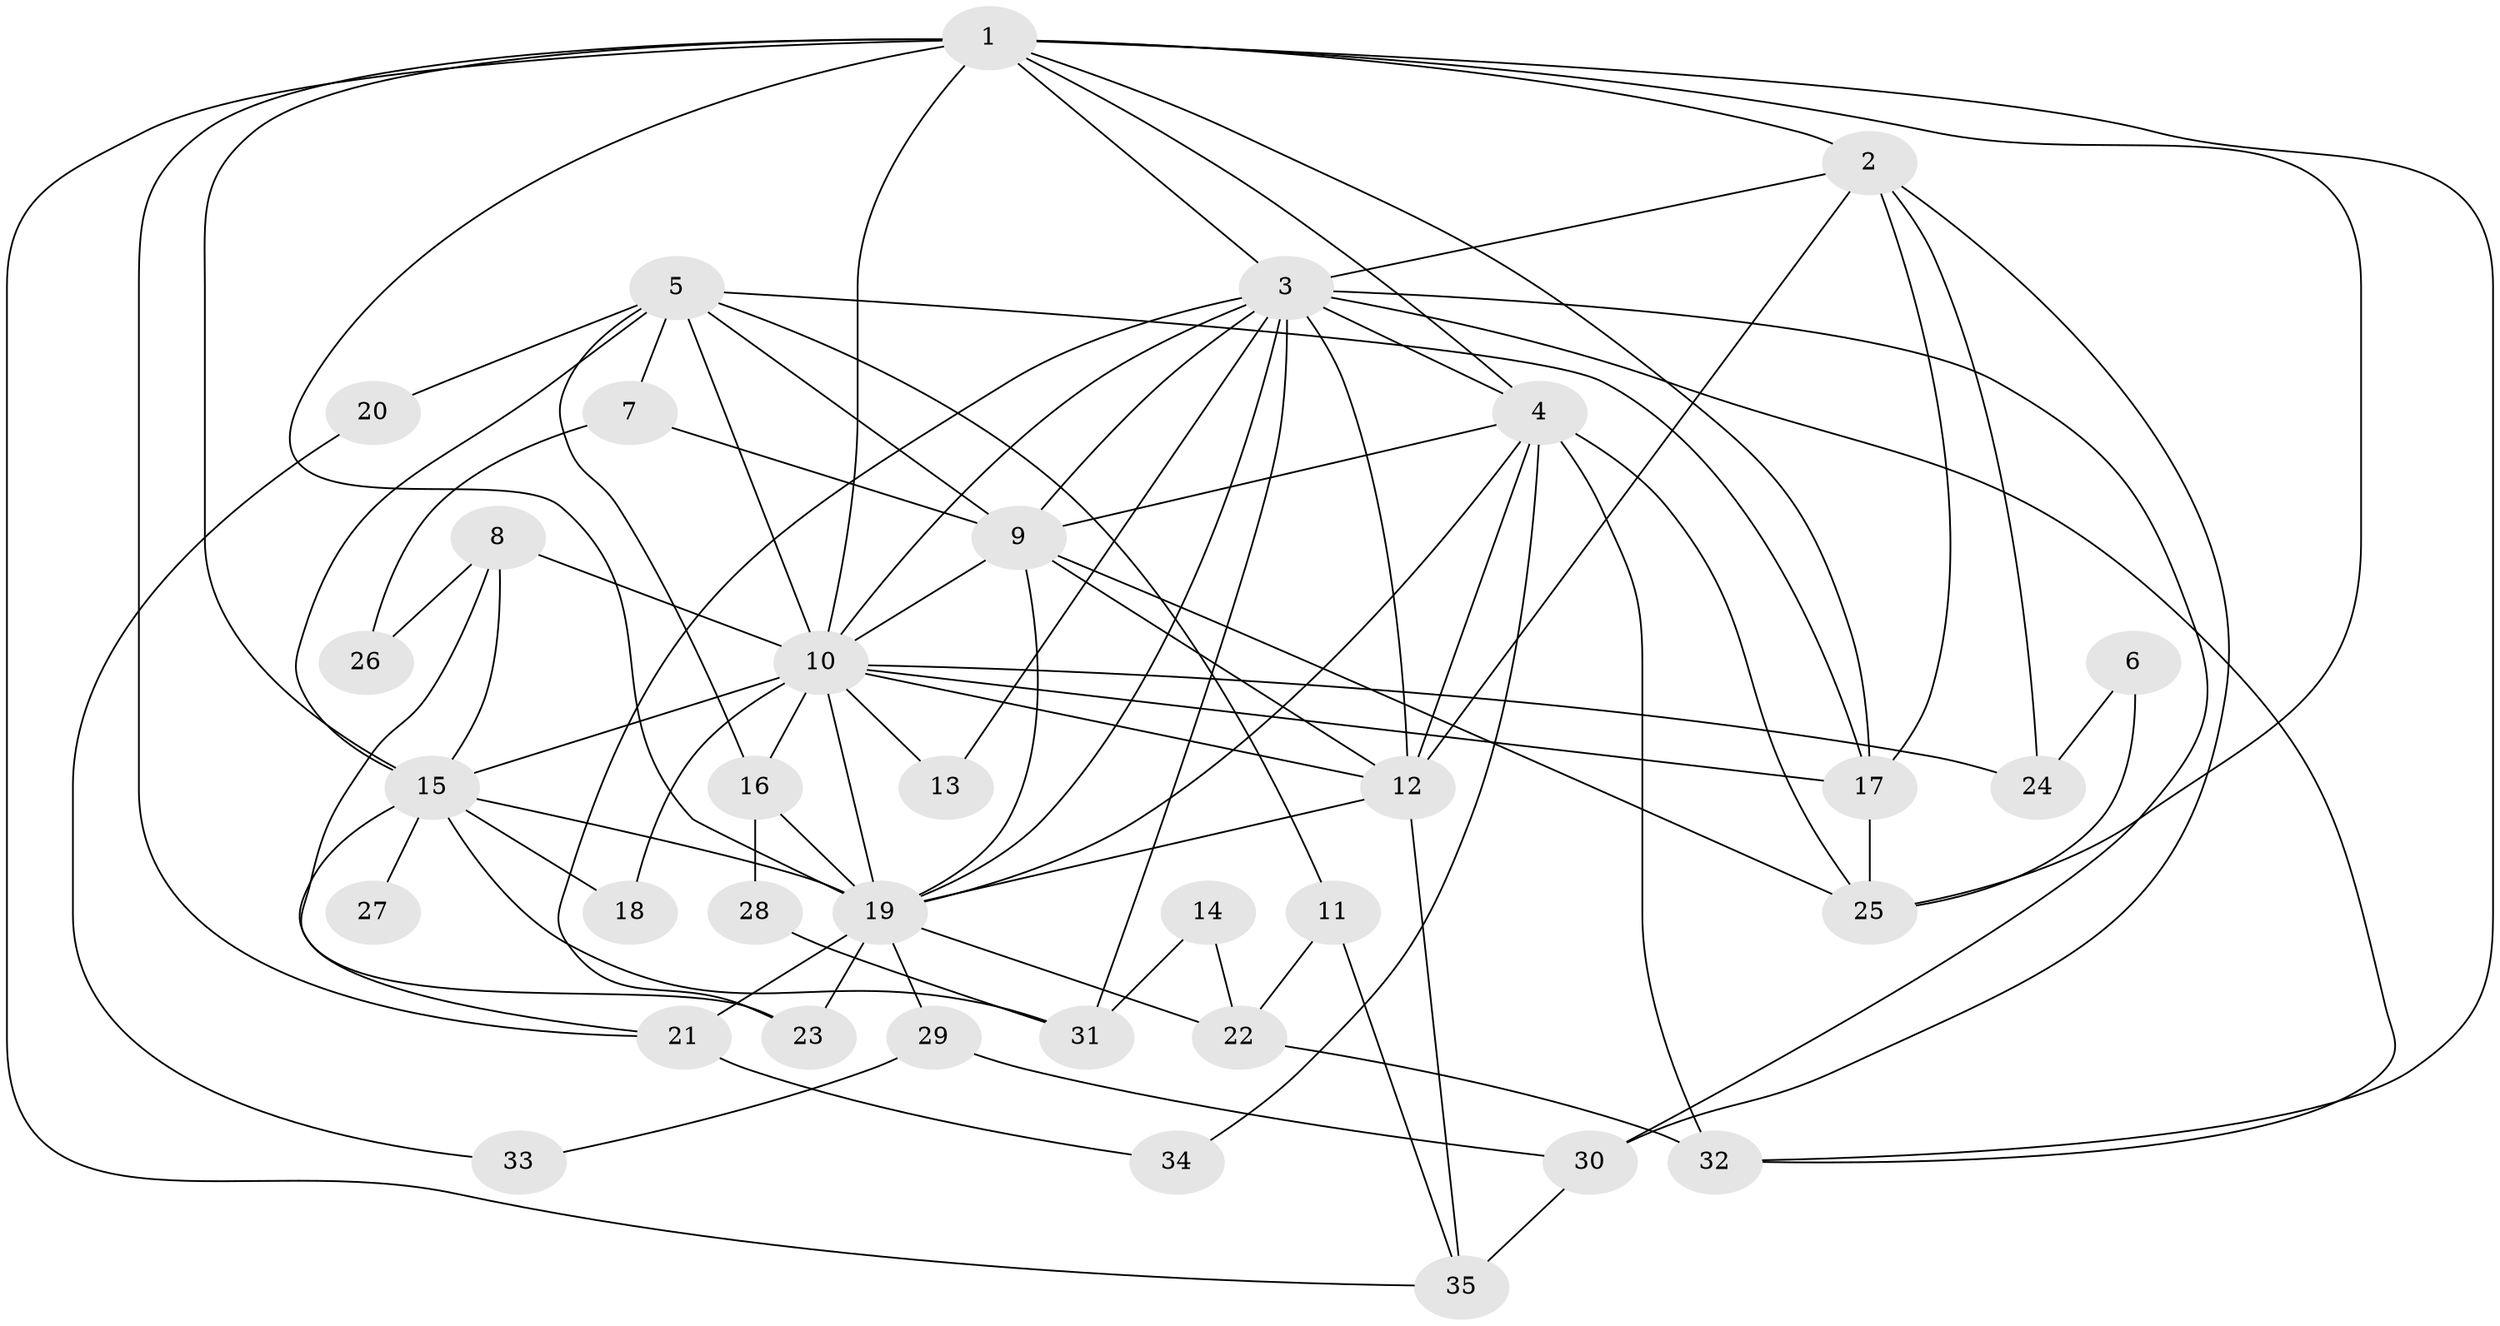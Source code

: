 // original degree distribution, {6: 0.13043478260869565, 3: 0.3333333333333333, 4: 0.21739130434782608, 2: 0.14492753623188406, 7: 0.043478260869565216, 5: 0.10144927536231885, 8: 0.014492753623188406, 9: 0.014492753623188406}
// Generated by graph-tools (version 1.1) at 2025/51/03/04/25 22:51:09]
// undirected, 35 vertices, 85 edges
graph export_dot {
  node [color=gray90,style=filled];
  1;
  2;
  3;
  4;
  5;
  6;
  7;
  8;
  9;
  10;
  11;
  12;
  13;
  14;
  15;
  16;
  17;
  18;
  19;
  20;
  21;
  22;
  23;
  24;
  25;
  26;
  27;
  28;
  29;
  30;
  31;
  32;
  33;
  34;
  35;
  1 -- 2 [weight=1.0];
  1 -- 3 [weight=1.0];
  1 -- 4 [weight=2.0];
  1 -- 10 [weight=1.0];
  1 -- 15 [weight=2.0];
  1 -- 17 [weight=1.0];
  1 -- 19 [weight=2.0];
  1 -- 21 [weight=1.0];
  1 -- 25 [weight=1.0];
  1 -- 32 [weight=1.0];
  1 -- 35 [weight=1.0];
  2 -- 3 [weight=2.0];
  2 -- 12 [weight=1.0];
  2 -- 17 [weight=1.0];
  2 -- 24 [weight=1.0];
  2 -- 30 [weight=1.0];
  3 -- 4 [weight=1.0];
  3 -- 9 [weight=1.0];
  3 -- 10 [weight=1.0];
  3 -- 12 [weight=1.0];
  3 -- 13 [weight=1.0];
  3 -- 19 [weight=2.0];
  3 -- 23 [weight=1.0];
  3 -- 30 [weight=1.0];
  3 -- 31 [weight=1.0];
  3 -- 32 [weight=1.0];
  4 -- 9 [weight=1.0];
  4 -- 12 [weight=1.0];
  4 -- 19 [weight=1.0];
  4 -- 25 [weight=1.0];
  4 -- 32 [weight=2.0];
  4 -- 34 [weight=1.0];
  5 -- 7 [weight=1.0];
  5 -- 9 [weight=1.0];
  5 -- 10 [weight=1.0];
  5 -- 11 [weight=1.0];
  5 -- 15 [weight=1.0];
  5 -- 16 [weight=1.0];
  5 -- 17 [weight=2.0];
  5 -- 20 [weight=2.0];
  6 -- 24 [weight=1.0];
  6 -- 25 [weight=1.0];
  7 -- 9 [weight=1.0];
  7 -- 26 [weight=1.0];
  8 -- 10 [weight=1.0];
  8 -- 15 [weight=1.0];
  8 -- 23 [weight=1.0];
  8 -- 26 [weight=1.0];
  9 -- 10 [weight=1.0];
  9 -- 12 [weight=1.0];
  9 -- 19 [weight=1.0];
  9 -- 25 [weight=1.0];
  10 -- 12 [weight=1.0];
  10 -- 13 [weight=1.0];
  10 -- 15 [weight=1.0];
  10 -- 16 [weight=1.0];
  10 -- 17 [weight=2.0];
  10 -- 18 [weight=1.0];
  10 -- 19 [weight=2.0];
  10 -- 24 [weight=1.0];
  11 -- 22 [weight=1.0];
  11 -- 35 [weight=1.0];
  12 -- 19 [weight=1.0];
  12 -- 35 [weight=1.0];
  14 -- 22 [weight=1.0];
  14 -- 31 [weight=1.0];
  15 -- 18 [weight=1.0];
  15 -- 19 [weight=4.0];
  15 -- 21 [weight=1.0];
  15 -- 27 [weight=2.0];
  15 -- 31 [weight=1.0];
  16 -- 19 [weight=2.0];
  16 -- 28 [weight=1.0];
  17 -- 25 [weight=1.0];
  19 -- 21 [weight=3.0];
  19 -- 22 [weight=1.0];
  19 -- 23 [weight=1.0];
  19 -- 29 [weight=1.0];
  20 -- 33 [weight=1.0];
  21 -- 34 [weight=1.0];
  22 -- 32 [weight=1.0];
  28 -- 31 [weight=1.0];
  29 -- 30 [weight=1.0];
  29 -- 33 [weight=1.0];
  30 -- 35 [weight=1.0];
}
